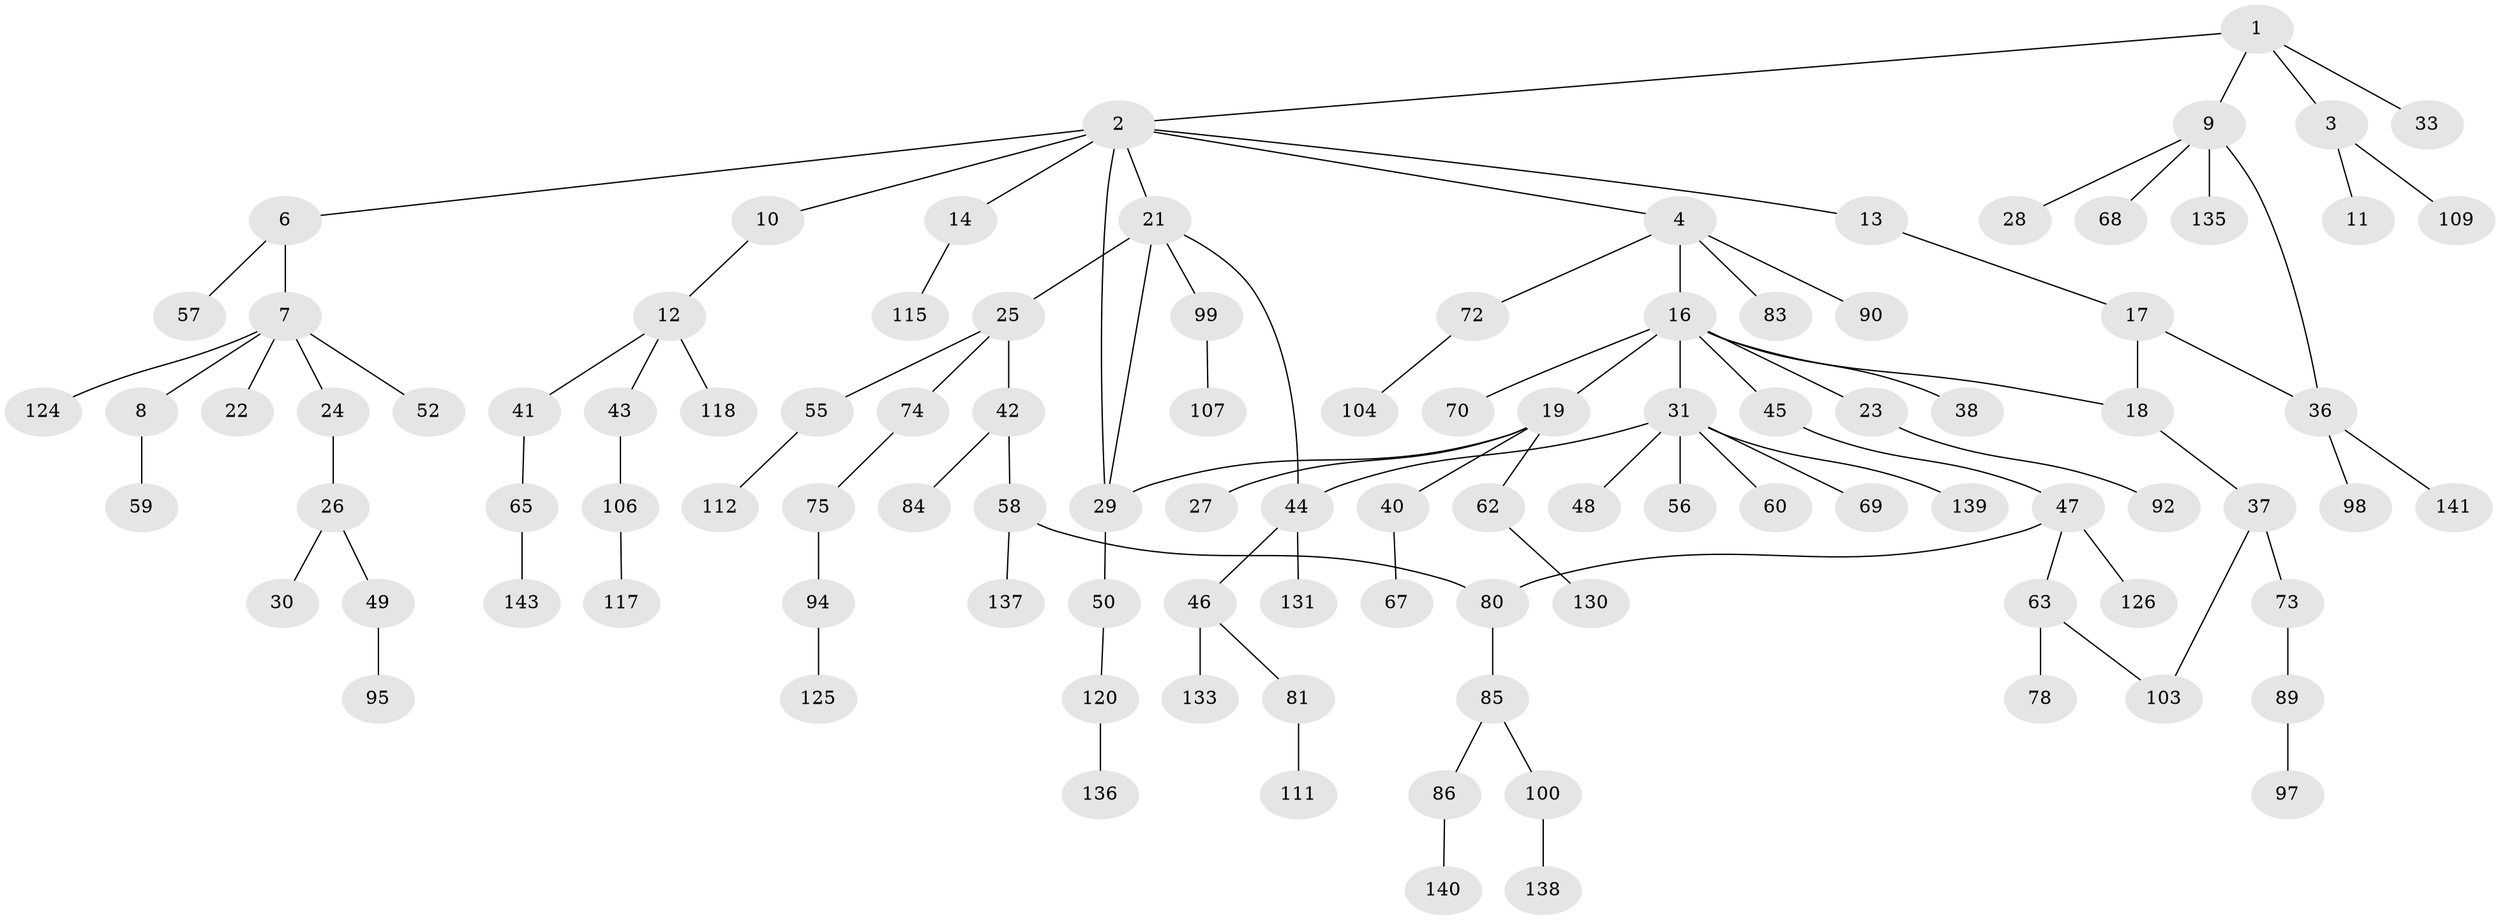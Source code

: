 // Generated by graph-tools (version 1.1) at 2025/23/03/03/25 07:23:34]
// undirected, 102 vertices, 108 edges
graph export_dot {
graph [start="1"]
  node [color=gray90,style=filled];
  1 [super="+32"];
  2 [super="+5"];
  3;
  4 [super="+82"];
  6;
  7 [super="+54"];
  8;
  9 [super="+66"];
  10 [super="+102"];
  11;
  12 [super="+15"];
  13;
  14;
  16 [super="+20"];
  17 [super="+146"];
  18;
  19 [super="+77"];
  21 [super="+35"];
  22;
  23;
  24 [super="+53"];
  25;
  26 [super="+34"];
  27 [super="+119"];
  28;
  29 [super="+71"];
  30;
  31 [super="+51"];
  33;
  36 [super="+121"];
  37 [super="+39"];
  38 [super="+91"];
  40;
  41 [super="+134"];
  42;
  43 [super="+114"];
  44 [super="+105"];
  45;
  46;
  47 [super="+76"];
  48 [super="+122"];
  49 [super="+123"];
  50 [super="+113"];
  52 [super="+61"];
  55 [super="+79"];
  56;
  57;
  58 [super="+96"];
  59 [super="+108"];
  60;
  62;
  63 [super="+64"];
  65 [super="+87"];
  67;
  68;
  69;
  70;
  72;
  73;
  74;
  75 [super="+129"];
  78;
  80;
  81 [super="+93"];
  83;
  84 [super="+142"];
  85;
  86 [super="+88"];
  89 [super="+101"];
  90;
  92 [super="+144"];
  94;
  95 [super="+116"];
  97;
  98;
  99;
  100 [super="+127"];
  103 [super="+110"];
  104;
  106;
  107;
  109;
  111;
  112;
  115;
  117;
  118;
  120 [super="+128"];
  124;
  125 [super="+145"];
  126;
  130 [super="+132"];
  131;
  133;
  135;
  136;
  137;
  138;
  139;
  140;
  141;
  143;
  1 -- 2;
  1 -- 3;
  1 -- 9;
  1 -- 33;
  2 -- 4;
  2 -- 6;
  2 -- 13;
  2 -- 21;
  2 -- 10;
  2 -- 29;
  2 -- 14;
  3 -- 11;
  3 -- 109;
  4 -- 16;
  4 -- 72;
  4 -- 90;
  4 -- 83;
  6 -- 7;
  6 -- 57;
  7 -- 8;
  7 -- 22;
  7 -- 24;
  7 -- 52;
  7 -- 124;
  8 -- 59;
  9 -- 28;
  9 -- 36;
  9 -- 68;
  9 -- 135;
  10 -- 12;
  12 -- 43;
  12 -- 41;
  12 -- 118;
  13 -- 17;
  14 -- 115;
  16 -- 18;
  16 -- 19;
  16 -- 23;
  16 -- 45;
  16 -- 38;
  16 -- 70;
  16 -- 31;
  17 -- 36;
  17 -- 18;
  18 -- 37;
  19 -- 27;
  19 -- 40;
  19 -- 62;
  19 -- 29;
  21 -- 25;
  21 -- 29;
  21 -- 99;
  21 -- 44;
  23 -- 92;
  24 -- 26;
  25 -- 42;
  25 -- 55;
  25 -- 74;
  26 -- 30;
  26 -- 49;
  29 -- 50;
  31 -- 48;
  31 -- 56;
  31 -- 69;
  31 -- 139;
  31 -- 44;
  31 -- 60;
  36 -- 98;
  36 -- 141;
  37 -- 73;
  37 -- 103;
  40 -- 67;
  41 -- 65;
  42 -- 58;
  42 -- 84;
  43 -- 106;
  44 -- 46;
  44 -- 131;
  45 -- 47;
  46 -- 81;
  46 -- 133;
  47 -- 63;
  47 -- 126;
  47 -- 80;
  49 -- 95;
  50 -- 120;
  55 -- 112;
  58 -- 80;
  58 -- 137;
  62 -- 130;
  63 -- 78;
  63 -- 103;
  65 -- 143;
  72 -- 104;
  73 -- 89;
  74 -- 75;
  75 -- 94;
  80 -- 85;
  81 -- 111;
  85 -- 86;
  85 -- 100;
  86 -- 140;
  89 -- 97;
  94 -- 125;
  99 -- 107;
  100 -- 138;
  106 -- 117;
  120 -- 136;
}
